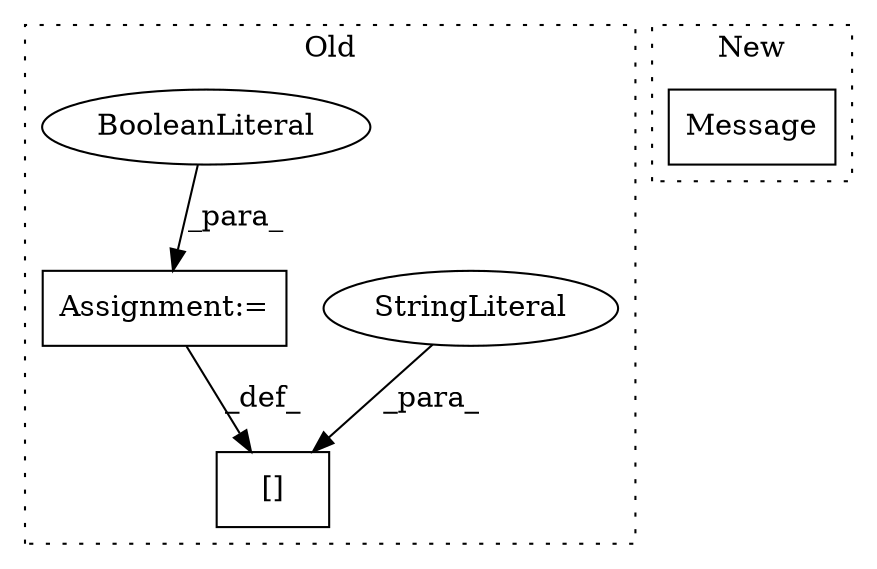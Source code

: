 digraph G {
subgraph cluster0 {
1 [label="[]" a="2" s="2395,2415" l="6,1" shape="box"];
3 [label="StringLiteral" a="45" s="2401" l="14" shape="ellipse"];
4 [label="Assignment:=" a="7" s="2416" l="1" shape="box"];
5 [label="BooleanLiteral" a="9" s="2417" l="5" shape="ellipse"];
label = "Old";
style="dotted";
}
subgraph cluster1 {
2 [label="Message" a="32" s="2623,2716" l="8,1" shape="box"];
label = "New";
style="dotted";
}
3 -> 1 [label="_para_"];
4 -> 1 [label="_def_"];
5 -> 4 [label="_para_"];
}